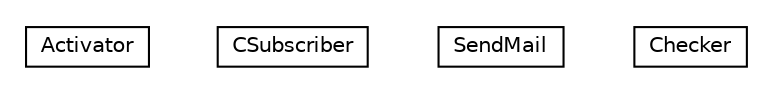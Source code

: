 #!/usr/local/bin/dot
#
# Class diagram 
# Generated by UMLGraph version R5_6-24-gf6e263 (http://www.umlgraph.org/)
#

digraph G {
	edge [fontname="Helvetica",fontsize=10,labelfontname="Helvetica",labelfontsize=10];
	node [fontname="Helvetica",fontsize=10,shape=plaintext];
	nodesep=0.25;
	ranksep=0.5;
	// org.universAAL.ri.keepalive.receiver.Activator
	c1040399 [label=<<table title="org.universAAL.ri.keepalive.receiver.Activator" border="0" cellborder="1" cellspacing="0" cellpadding="2" port="p" href="./Activator.html">
		<tr><td><table border="0" cellspacing="0" cellpadding="1">
<tr><td align="center" balign="center"> Activator </td></tr>
		</table></td></tr>
		</table>>, URL="./Activator.html", fontname="Helvetica", fontcolor="black", fontsize=10.0];
	// org.universAAL.ri.keepalive.receiver.CSubscriber
	c1040400 [label=<<table title="org.universAAL.ri.keepalive.receiver.CSubscriber" border="0" cellborder="1" cellspacing="0" cellpadding="2" port="p" href="./CSubscriber.html">
		<tr><td><table border="0" cellspacing="0" cellpadding="1">
<tr><td align="center" balign="center"> CSubscriber </td></tr>
		</table></td></tr>
		</table>>, URL="./CSubscriber.html", fontname="Helvetica", fontcolor="black", fontsize=10.0];
	// org.universAAL.ri.keepalive.receiver.SendMail
	c1040401 [label=<<table title="org.universAAL.ri.keepalive.receiver.SendMail" border="0" cellborder="1" cellspacing="0" cellpadding="2" port="p" href="./SendMail.html">
		<tr><td><table border="0" cellspacing="0" cellpadding="1">
<tr><td align="center" balign="center"> SendMail </td></tr>
		</table></td></tr>
		</table>>, URL="./SendMail.html", fontname="Helvetica", fontcolor="black", fontsize=10.0];
	// org.universAAL.ri.keepalive.receiver.Checker
	c1040402 [label=<<table title="org.universAAL.ri.keepalive.receiver.Checker" border="0" cellborder="1" cellspacing="0" cellpadding="2" port="p" href="./Checker.html">
		<tr><td><table border="0" cellspacing="0" cellpadding="1">
<tr><td align="center" balign="center"> Checker </td></tr>
		</table></td></tr>
		</table>>, URL="./Checker.html", fontname="Helvetica", fontcolor="black", fontsize=10.0];
}

